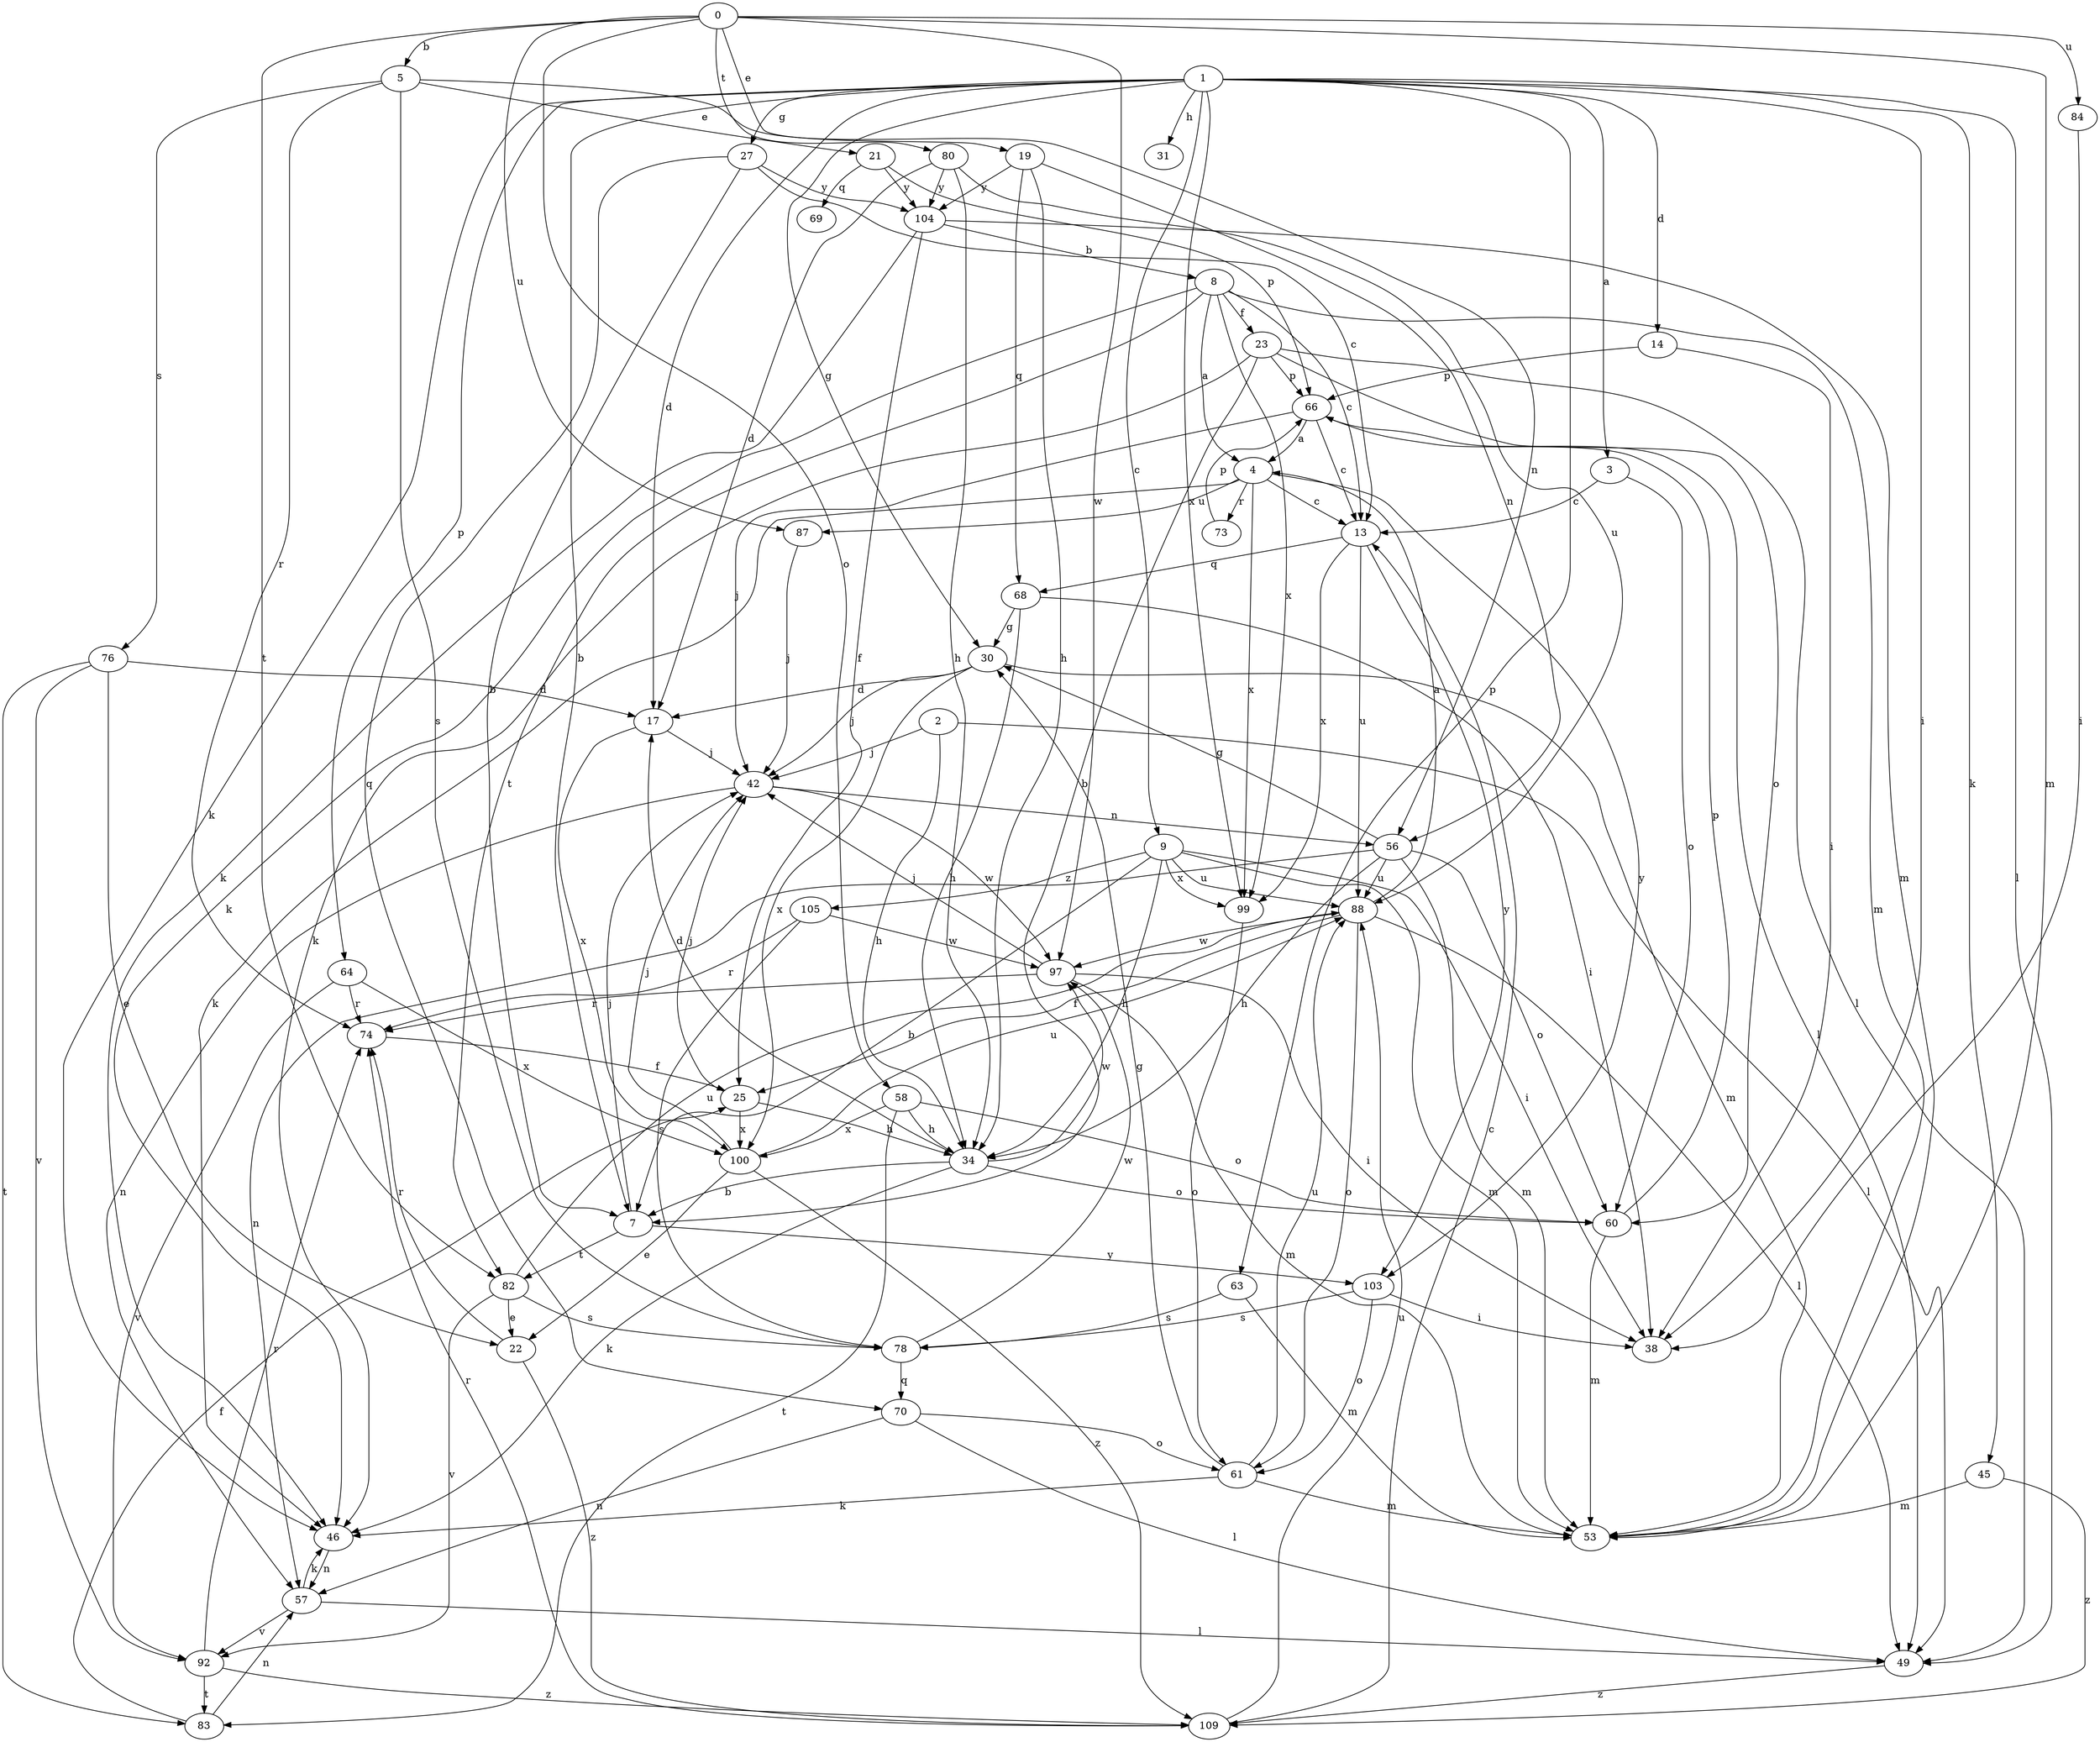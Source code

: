 strict digraph  {
0;
1;
2;
3;
4;
5;
7;
8;
9;
13;
14;
17;
19;
21;
22;
23;
25;
27;
30;
31;
34;
38;
42;
45;
46;
49;
53;
56;
57;
58;
60;
61;
63;
64;
66;
68;
69;
70;
73;
74;
76;
78;
80;
82;
83;
84;
87;
88;
92;
97;
99;
100;
103;
104;
105;
109;
0 -> 5  [label=b];
0 -> 19  [label=e];
0 -> 53  [label=m];
0 -> 58  [label=o];
0 -> 80  [label=t];
0 -> 82  [label=t];
0 -> 84  [label=u];
0 -> 87  [label=u];
0 -> 97  [label=w];
1 -> 3  [label=a];
1 -> 7  [label=b];
1 -> 9  [label=c];
1 -> 14  [label=d];
1 -> 17  [label=d];
1 -> 27  [label=g];
1 -> 30  [label=g];
1 -> 31  [label=h];
1 -> 38  [label=i];
1 -> 45  [label=k];
1 -> 46  [label=k];
1 -> 49  [label=l];
1 -> 63  [label=p];
1 -> 64  [label=p];
1 -> 99  [label=x];
2 -> 34  [label=h];
2 -> 42  [label=j];
2 -> 49  [label=l];
3 -> 13  [label=c];
3 -> 60  [label=o];
4 -> 13  [label=c];
4 -> 46  [label=k];
4 -> 73  [label=r];
4 -> 87  [label=u];
4 -> 99  [label=x];
4 -> 103  [label=y];
5 -> 21  [label=e];
5 -> 56  [label=n];
5 -> 74  [label=r];
5 -> 76  [label=s];
5 -> 78  [label=s];
7 -> 42  [label=j];
7 -> 82  [label=t];
7 -> 103  [label=y];
8 -> 4  [label=a];
8 -> 13  [label=c];
8 -> 23  [label=f];
8 -> 46  [label=k];
8 -> 53  [label=m];
8 -> 82  [label=t];
8 -> 99  [label=x];
9 -> 7  [label=b];
9 -> 34  [label=h];
9 -> 38  [label=i];
9 -> 53  [label=m];
9 -> 88  [label=u];
9 -> 99  [label=x];
9 -> 105  [label=z];
13 -> 68  [label=q];
13 -> 88  [label=u];
13 -> 99  [label=x];
13 -> 103  [label=y];
14 -> 38  [label=i];
14 -> 66  [label=p];
17 -> 42  [label=j];
17 -> 100  [label=x];
19 -> 34  [label=h];
19 -> 56  [label=n];
19 -> 68  [label=q];
19 -> 104  [label=y];
21 -> 66  [label=p];
21 -> 69  [label=q];
21 -> 104  [label=y];
22 -> 74  [label=r];
22 -> 109  [label=z];
23 -> 7  [label=b];
23 -> 46  [label=k];
23 -> 49  [label=l];
23 -> 60  [label=o];
23 -> 66  [label=p];
25 -> 34  [label=h];
25 -> 42  [label=j];
25 -> 100  [label=x];
27 -> 7  [label=b];
27 -> 13  [label=c];
27 -> 70  [label=q];
27 -> 104  [label=y];
30 -> 17  [label=d];
30 -> 42  [label=j];
30 -> 53  [label=m];
30 -> 100  [label=x];
34 -> 7  [label=b];
34 -> 17  [label=d];
34 -> 46  [label=k];
34 -> 60  [label=o];
34 -> 97  [label=w];
42 -> 56  [label=n];
42 -> 57  [label=n];
42 -> 97  [label=w];
45 -> 53  [label=m];
45 -> 109  [label=z];
46 -> 57  [label=n];
49 -> 109  [label=z];
56 -> 30  [label=g];
56 -> 34  [label=h];
56 -> 53  [label=m];
56 -> 57  [label=n];
56 -> 60  [label=o];
56 -> 88  [label=u];
57 -> 46  [label=k];
57 -> 49  [label=l];
57 -> 92  [label=v];
58 -> 34  [label=h];
58 -> 60  [label=o];
58 -> 83  [label=t];
58 -> 100  [label=x];
60 -> 53  [label=m];
60 -> 66  [label=p];
61 -> 30  [label=g];
61 -> 46  [label=k];
61 -> 53  [label=m];
61 -> 88  [label=u];
63 -> 53  [label=m];
63 -> 78  [label=s];
64 -> 74  [label=r];
64 -> 92  [label=v];
64 -> 100  [label=x];
66 -> 4  [label=a];
66 -> 13  [label=c];
66 -> 42  [label=j];
66 -> 49  [label=l];
68 -> 30  [label=g];
68 -> 34  [label=h];
68 -> 38  [label=i];
70 -> 49  [label=l];
70 -> 57  [label=n];
70 -> 61  [label=o];
73 -> 66  [label=p];
74 -> 25  [label=f];
76 -> 17  [label=d];
76 -> 22  [label=e];
76 -> 83  [label=t];
76 -> 92  [label=v];
78 -> 70  [label=q];
78 -> 97  [label=w];
80 -> 17  [label=d];
80 -> 34  [label=h];
80 -> 88  [label=u];
80 -> 104  [label=y];
82 -> 22  [label=e];
82 -> 78  [label=s];
82 -> 88  [label=u];
82 -> 92  [label=v];
83 -> 25  [label=f];
83 -> 57  [label=n];
84 -> 38  [label=i];
87 -> 42  [label=j];
88 -> 4  [label=a];
88 -> 25  [label=f];
88 -> 49  [label=l];
88 -> 61  [label=o];
88 -> 97  [label=w];
92 -> 74  [label=r];
92 -> 83  [label=t];
92 -> 109  [label=z];
97 -> 38  [label=i];
97 -> 42  [label=j];
97 -> 53  [label=m];
97 -> 74  [label=r];
99 -> 61  [label=o];
100 -> 22  [label=e];
100 -> 42  [label=j];
100 -> 88  [label=u];
100 -> 109  [label=z];
103 -> 38  [label=i];
103 -> 61  [label=o];
103 -> 78  [label=s];
104 -> 8  [label=b];
104 -> 25  [label=f];
104 -> 46  [label=k];
104 -> 53  [label=m];
105 -> 74  [label=r];
105 -> 78  [label=s];
105 -> 97  [label=w];
109 -> 13  [label=c];
109 -> 74  [label=r];
109 -> 88  [label=u];
}

